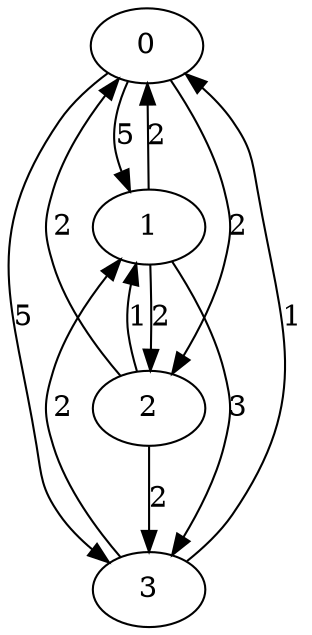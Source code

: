 strict digraph "" {
	0 -> 1	[label=5];
	0 -> 2	[label=2];
	0 -> 3	[label=5];
	1 -> 0	[label=2];
	1 -> 2	[label=2];
	1 -> 3	[label=3];
	2 -> 0	[label=2];
	2 -> 1	[label=1];
	2 -> 3	[label=2];
	3 -> 0	[label=1];
	3 -> 1	[label=2];
}
